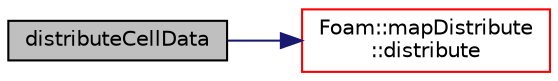 digraph "distributeCellData"
{
  bgcolor="transparent";
  edge [fontname="Helvetica",fontsize="10",labelfontname="Helvetica",labelfontsize="10"];
  node [fontname="Helvetica",fontsize="10",shape=record];
  rankdir="LR";
  Node1 [label="distributeCellData",height=0.2,width=0.4,color="black", fillcolor="grey75", style="filled", fontcolor="black"];
  Node1 -> Node2 [color="midnightblue",fontsize="10",style="solid",fontname="Helvetica"];
  Node2 [label="Foam::mapDistribute\l::distribute",height=0.2,width=0.4,color="red",URL="$a01393.html#a33e0f8481eb68bf011731ec98e8f7c65",tooltip="Distribute data. Note:schedule only used for Pstream::scheduled. "];
}
